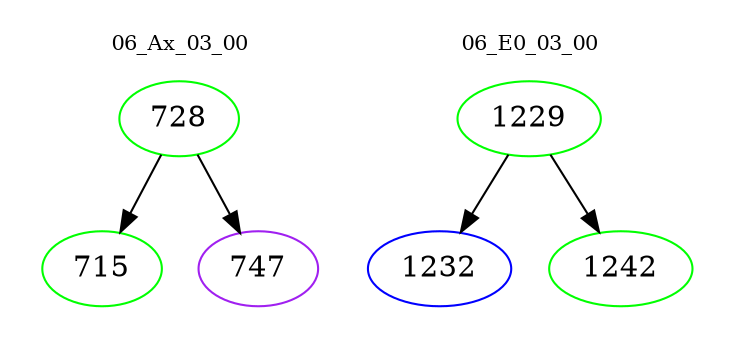 digraph{
subgraph cluster_0 {
color = white
label = "06_Ax_03_00";
fontsize=10;
T0_728 [label="728", color="green"]
T0_728 -> T0_715 [color="black"]
T0_715 [label="715", color="green"]
T0_728 -> T0_747 [color="black"]
T0_747 [label="747", color="purple"]
}
subgraph cluster_1 {
color = white
label = "06_E0_03_00";
fontsize=10;
T1_1229 [label="1229", color="green"]
T1_1229 -> T1_1232 [color="black"]
T1_1232 [label="1232", color="blue"]
T1_1229 -> T1_1242 [color="black"]
T1_1242 [label="1242", color="green"]
}
}
